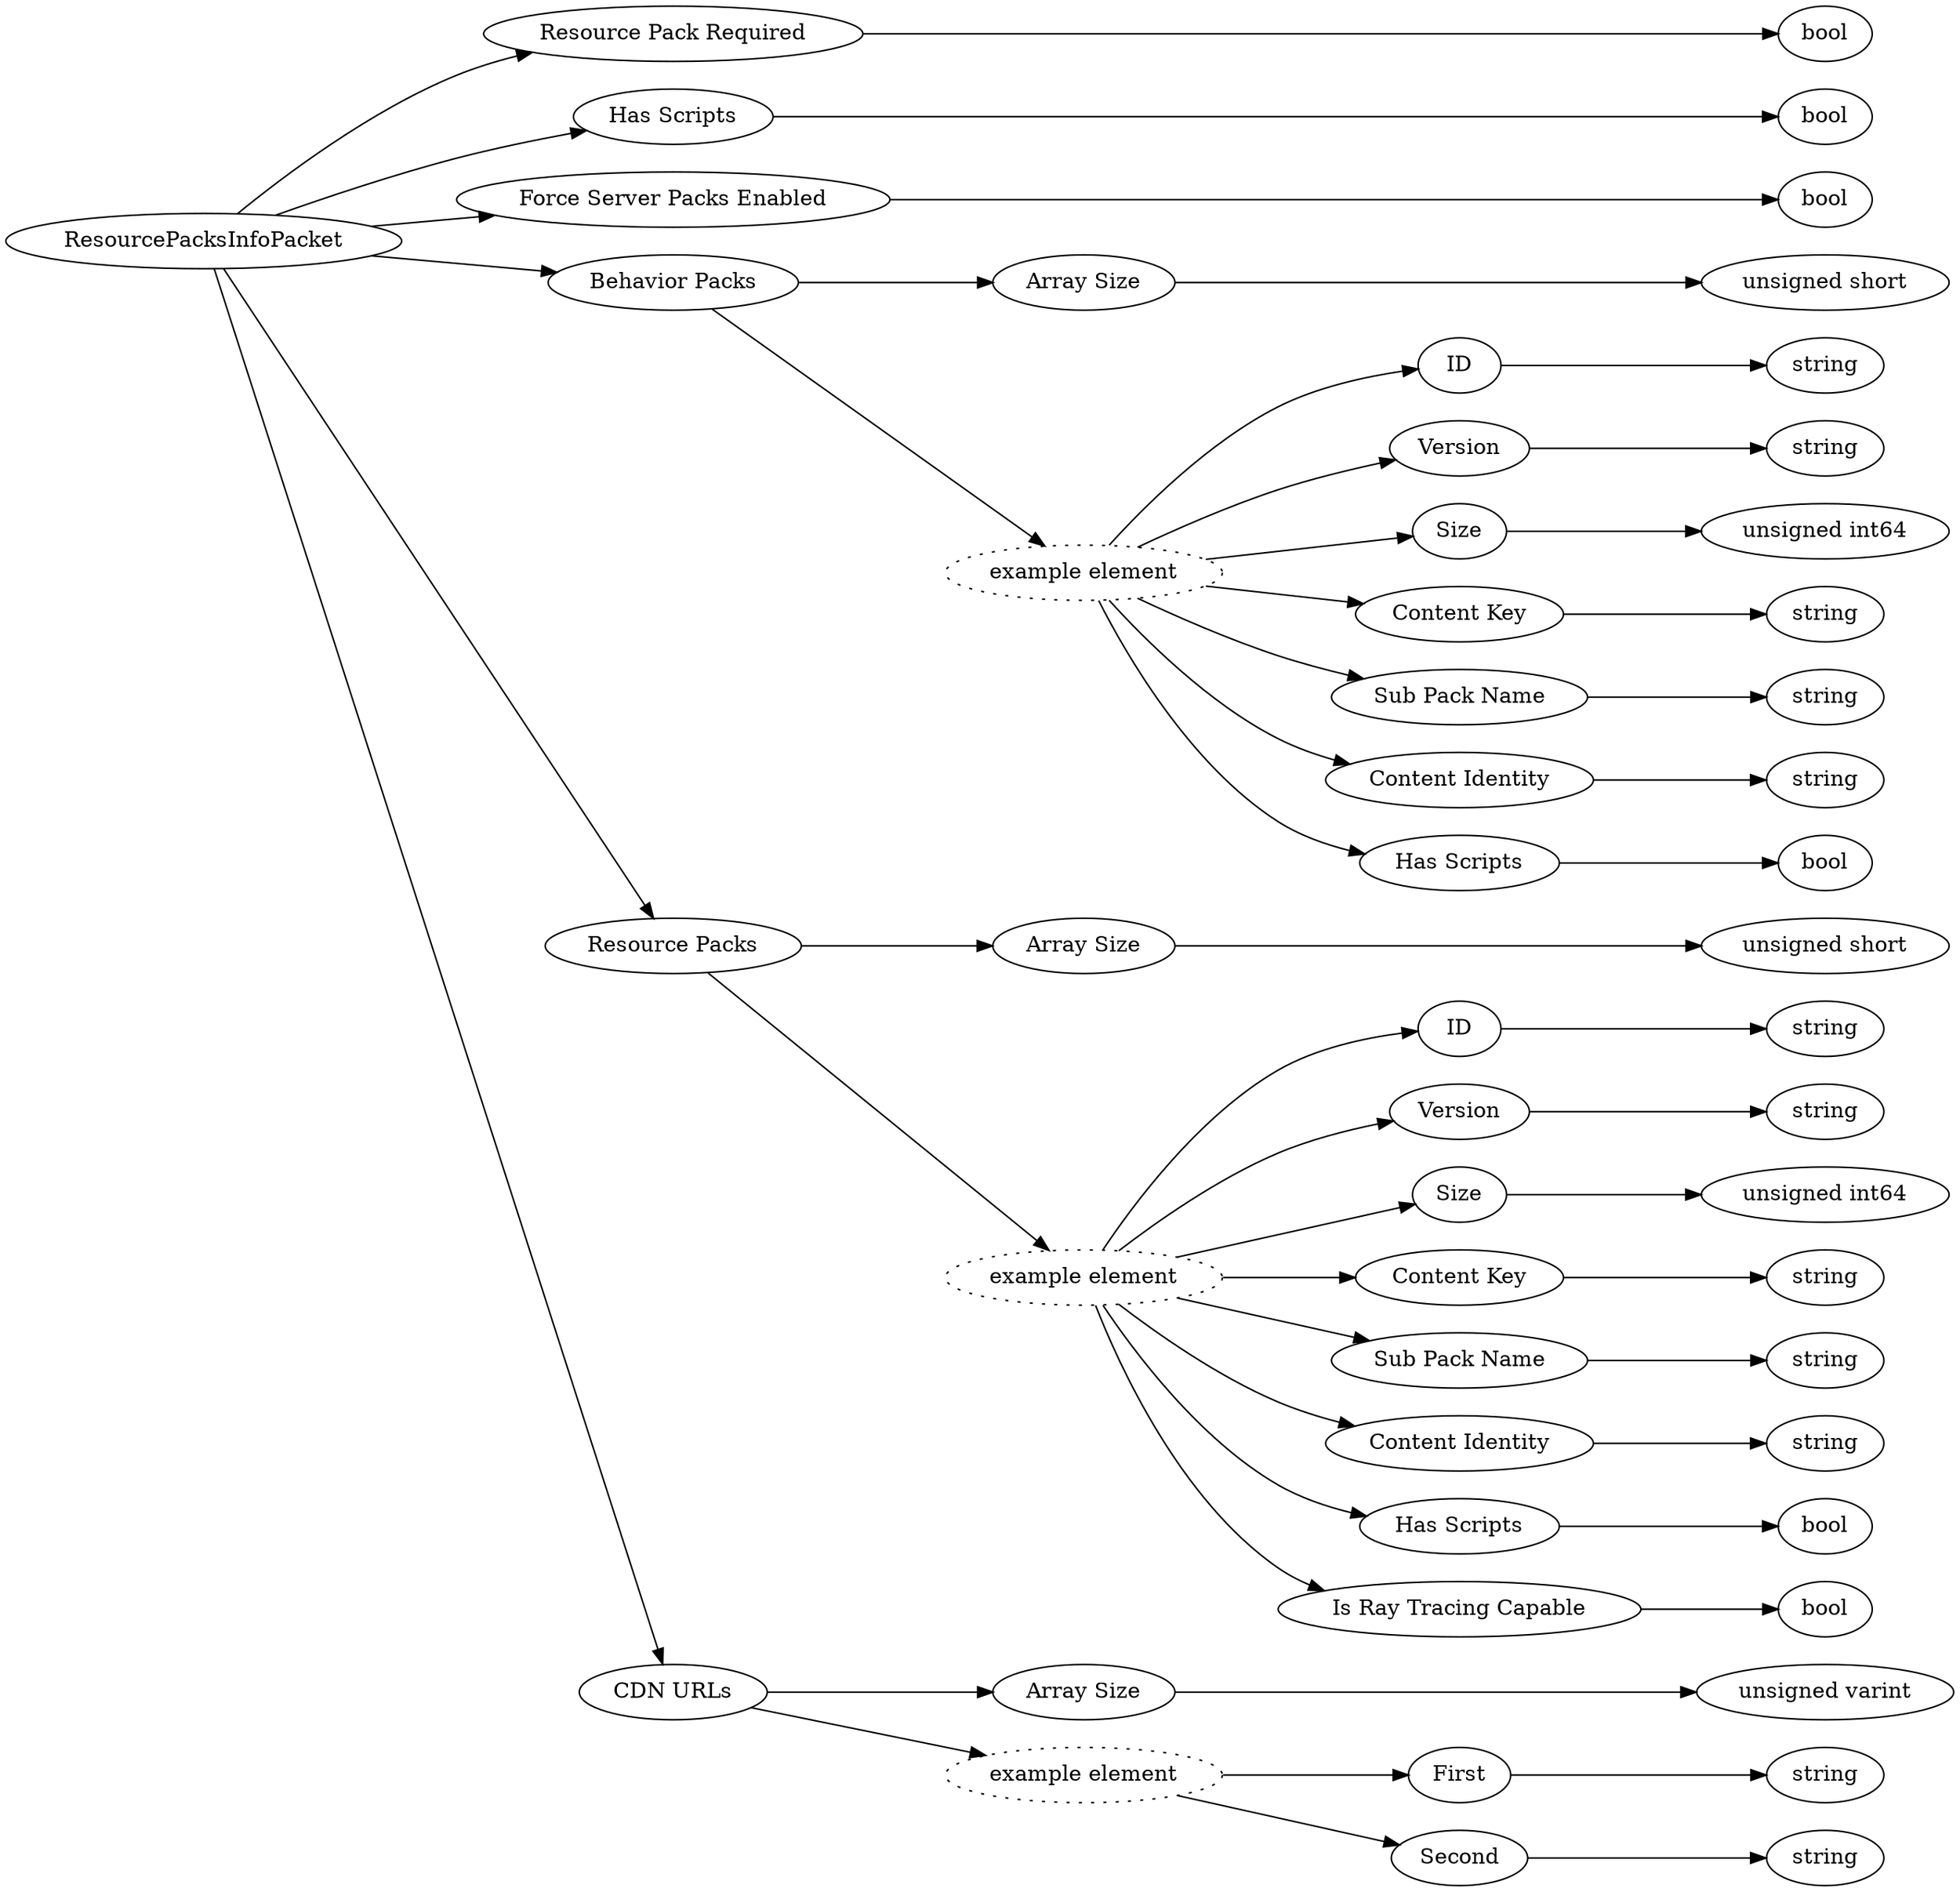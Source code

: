 digraph "ResourcePacksInfoPacket" {
rankdir = LR
0
0 -> 1
1 -> 2
0 -> 3
3 -> 4
0 -> 5
5 -> 6
0 -> 7
7 -> 8
8 -> 9
7 -> 10
10 -> 11
11 -> 12
10 -> 13
13 -> 14
10 -> 15
15 -> 16
10 -> 17
17 -> 18
10 -> 19
19 -> 20
10 -> 21
21 -> 22
10 -> 23
23 -> 24
0 -> 25
25 -> 26
26 -> 27
25 -> 28
28 -> 29
29 -> 30
28 -> 31
31 -> 32
28 -> 33
33 -> 34
28 -> 35
35 -> 36
28 -> 37
37 -> 38
28 -> 39
39 -> 40
28 -> 41
41 -> 42
28 -> 43
43 -> 44
0 -> 45
45 -> 46
46 -> 47
45 -> 48
48 -> 49
49 -> 50
48 -> 51
51 -> 52

0 [label="ResourcePacksInfoPacket",comment="name: \"ResourcePacksInfoPacket\", typeName: \"\", id: 0, branchId: 6, recurseId: -1, attributes: 0, notes: \"\""];
1 [label="Resource Pack Required",comment="name: \"Resource Pack Required\", typeName: \"\", id: 1, branchId: 0, recurseId: -1, attributes: 0, notes: \"\""];
2 [label="bool",comment="name: \"bool\", typeName: \"\", id: 2, branchId: 0, recurseId: -1, attributes: 512, notes: \"\""];
3 [label="Has Scripts",comment="name: \"Has Scripts\", typeName: \"\", id: 3, branchId: 0, recurseId: -1, attributes: 0, notes: \"\""];
4 [label="bool",comment="name: \"bool\", typeName: \"\", id: 4, branchId: 0, recurseId: -1, attributes: 512, notes: \"\""];
5 [label="Force Server Packs Enabled",comment="name: \"Force Server Packs Enabled\", typeName: \"\", id: 5, branchId: 0, recurseId: -1, attributes: 0, notes: \"\""];
6 [label="bool",comment="name: \"bool\", typeName: \"\", id: 6, branchId: 0, recurseId: -1, attributes: 512, notes: \"\""];
7 [label="Behavior Packs",comment="name: \"Behavior Packs\", typeName: \"\", id: 7, branchId: 0, recurseId: -1, attributes: 8, notes: \"\""];
8 [label="Array Size",comment="name: \"Array Size\", typeName: \"\", id: 8, branchId: 0, recurseId: -1, attributes: 0, notes: \"\""];
9 [label="unsigned short",comment="name: \"unsigned short\", typeName: \"\", id: 9, branchId: 0, recurseId: -1, attributes: 512, notes: \"\""];
10 [label="example element",style=dotted,comment="name: \"example element\", typeName: \"\", id: 10, branchId: 0, recurseId: -1, attributes: 16, notes: \"\""];
11 [label="ID",comment="name: \"ID\", typeName: \"\", id: 11, branchId: 0, recurseId: -1, attributes: 0, notes: \"\""];
12 [label="string",comment="name: \"string\", typeName: \"\", id: 12, branchId: 0, recurseId: -1, attributes: 512, notes: \"\""];
13 [label="Version",comment="name: \"Version\", typeName: \"\", id: 13, branchId: 0, recurseId: -1, attributes: 0, notes: \"\""];
14 [label="string",comment="name: \"string\", typeName: \"\", id: 14, branchId: 0, recurseId: -1, attributes: 512, notes: \"\""];
15 [label="Size",comment="name: \"Size\", typeName: \"\", id: 15, branchId: 0, recurseId: -1, attributes: 0, notes: \"\""];
16 [label="unsigned int64",comment="name: \"unsigned int64\", typeName: \"\", id: 16, branchId: 0, recurseId: -1, attributes: 512, notes: \"\""];
17 [label="Content Key",comment="name: \"Content Key\", typeName: \"\", id: 17, branchId: 0, recurseId: -1, attributes: 0, notes: \"\""];
18 [label="string",comment="name: \"string\", typeName: \"\", id: 18, branchId: 0, recurseId: -1, attributes: 512, notes: \"\""];
19 [label="Sub Pack Name",comment="name: \"Sub Pack Name\", typeName: \"\", id: 19, branchId: 0, recurseId: -1, attributes: 0, notes: \"\""];
20 [label="string",comment="name: \"string\", typeName: \"\", id: 20, branchId: 0, recurseId: -1, attributes: 512, notes: \"\""];
21 [label="Content Identity",comment="name: \"Content Identity\", typeName: \"\", id: 21, branchId: 0, recurseId: -1, attributes: 0, notes: \"\""];
22 [label="string",comment="name: \"string\", typeName: \"\", id: 22, branchId: 0, recurseId: -1, attributes: 512, notes: \"\""];
23 [label="Has Scripts",comment="name: \"Has Scripts\", typeName: \"\", id: 23, branchId: 0, recurseId: -1, attributes: 0, notes: \"\""];
24 [label="bool",comment="name: \"bool\", typeName: \"\", id: 24, branchId: 0, recurseId: -1, attributes: 512, notes: \"\""];
25 [label="Resource Packs",comment="name: \"Resource Packs\", typeName: \"\", id: 25, branchId: 0, recurseId: -1, attributes: 8, notes: \"\""];
26 [label="Array Size",comment="name: \"Array Size\", typeName: \"\", id: 26, branchId: 0, recurseId: -1, attributes: 0, notes: \"\""];
27 [label="unsigned short",comment="name: \"unsigned short\", typeName: \"\", id: 27, branchId: 0, recurseId: -1, attributes: 512, notes: \"\""];
28 [label="example element",style=dotted,comment="name: \"example element\", typeName: \"\", id: 28, branchId: 0, recurseId: -1, attributes: 16, notes: \"\""];
29 [label="ID",comment="name: \"ID\", typeName: \"\", id: 29, branchId: 0, recurseId: -1, attributes: 0, notes: \"\""];
30 [label="string",comment="name: \"string\", typeName: \"\", id: 30, branchId: 0, recurseId: -1, attributes: 512, notes: \"\""];
31 [label="Version",comment="name: \"Version\", typeName: \"\", id: 31, branchId: 0, recurseId: -1, attributes: 0, notes: \"\""];
32 [label="string",comment="name: \"string\", typeName: \"\", id: 32, branchId: 0, recurseId: -1, attributes: 512, notes: \"\""];
33 [label="Size",comment="name: \"Size\", typeName: \"\", id: 33, branchId: 0, recurseId: -1, attributes: 0, notes: \"\""];
34 [label="unsigned int64",comment="name: \"unsigned int64\", typeName: \"\", id: 34, branchId: 0, recurseId: -1, attributes: 512, notes: \"\""];
35 [label="Content Key",comment="name: \"Content Key\", typeName: \"\", id: 35, branchId: 0, recurseId: -1, attributes: 0, notes: \"\""];
36 [label="string",comment="name: \"string\", typeName: \"\", id: 36, branchId: 0, recurseId: -1, attributes: 512, notes: \"\""];
37 [label="Sub Pack Name",comment="name: \"Sub Pack Name\", typeName: \"\", id: 37, branchId: 0, recurseId: -1, attributes: 0, notes: \"\""];
38 [label="string",comment="name: \"string\", typeName: \"\", id: 38, branchId: 0, recurseId: -1, attributes: 512, notes: \"\""];
39 [label="Content Identity",comment="name: \"Content Identity\", typeName: \"\", id: 39, branchId: 0, recurseId: -1, attributes: 0, notes: \"\""];
40 [label="string",comment="name: \"string\", typeName: \"\", id: 40, branchId: 0, recurseId: -1, attributes: 512, notes: \"\""];
41 [label="Has Scripts",comment="name: \"Has Scripts\", typeName: \"\", id: 41, branchId: 0, recurseId: -1, attributes: 0, notes: \"\""];
42 [label="bool",comment="name: \"bool\", typeName: \"\", id: 42, branchId: 0, recurseId: -1, attributes: 512, notes: \"\""];
43 [label="Is Ray Tracing Capable",comment="name: \"Is Ray Tracing Capable\", typeName: \"\", id: 43, branchId: 0, recurseId: -1, attributes: 0, notes: \"\""];
44 [label="bool",comment="name: \"bool\", typeName: \"\", id: 44, branchId: 0, recurseId: -1, attributes: 512, notes: \"\""];
45 [label="CDN URLs",comment="name: \"CDN URLs\", typeName: \"\", id: 45, branchId: 0, recurseId: -1, attributes: 8, notes: \"\""];
46 [label="Array Size",comment="name: \"Array Size\", typeName: \"\", id: 46, branchId: 0, recurseId: -1, attributes: 0, notes: \"\""];
47 [label="unsigned varint",comment="name: \"unsigned varint\", typeName: \"\", id: 47, branchId: 0, recurseId: -1, attributes: 512, notes: \"\""];
48 [label="example element",style=dotted,comment="name: \"example element\", typeName: \"\", id: 48, branchId: 0, recurseId: -1, attributes: 16, notes: \"\""];
49 [label="First",comment="name: \"First\", typeName: \"\", id: 49, branchId: 0, recurseId: -1, attributes: 0, notes: \"\""];
50 [label="string",comment="name: \"string\", typeName: \"\", id: 50, branchId: 0, recurseId: -1, attributes: 512, notes: \"\""];
51 [label="Second",comment="name: \"Second\", typeName: \"\", id: 51, branchId: 0, recurseId: -1, attributes: 0, notes: \"\""];
52 [label="string",comment="name: \"string\", typeName: \"\", id: 52, branchId: 0, recurseId: -1, attributes: 512, notes: \"\""];
{ rank = max;2;4;6;9;12;14;16;18;20;22;24;27;30;32;34;36;38;40;42;44;47;50;52}

}
